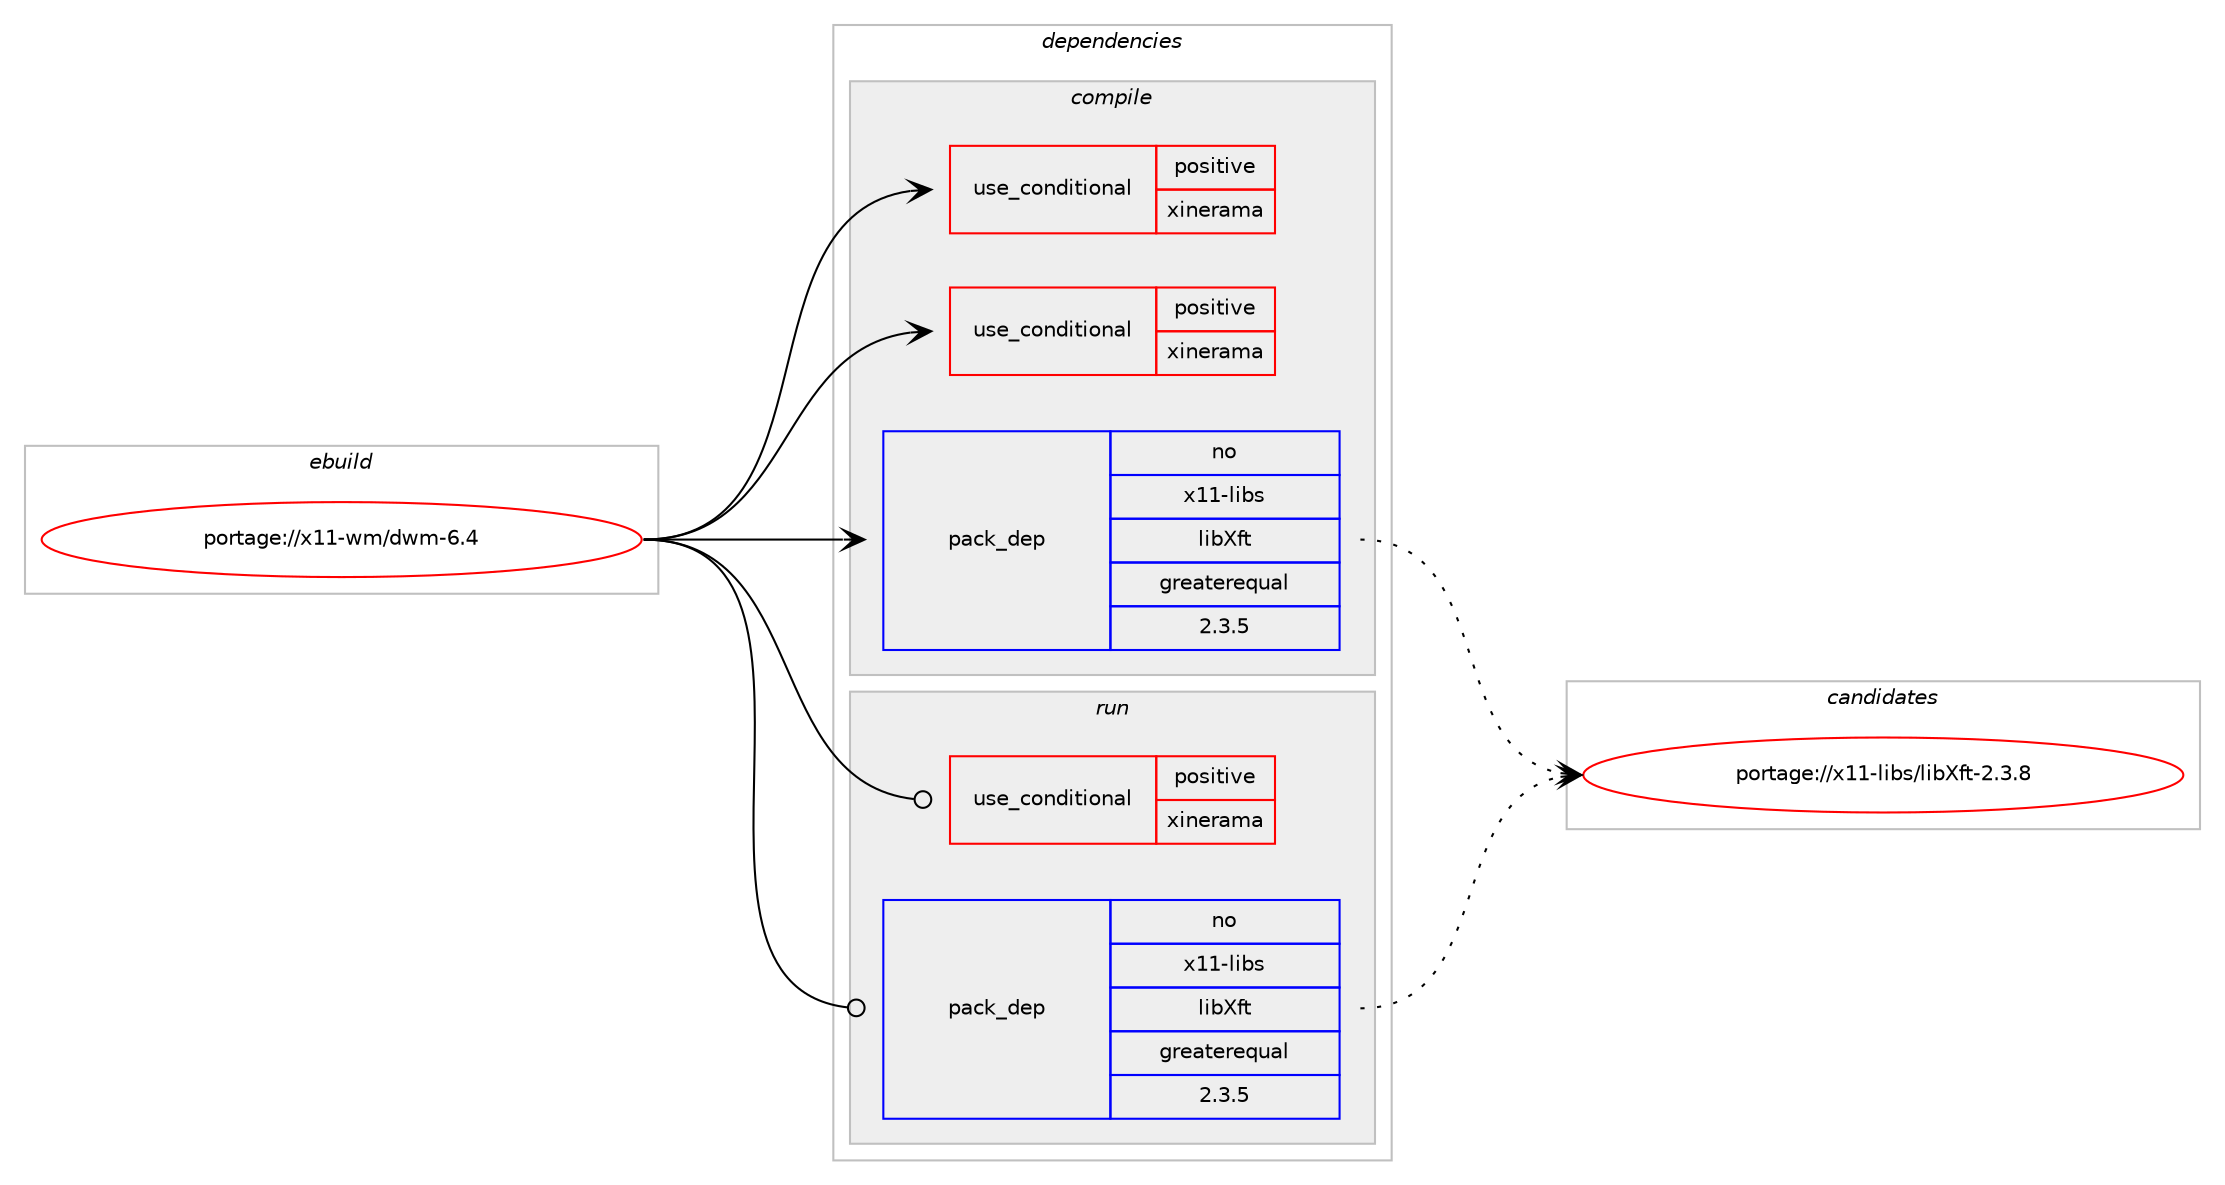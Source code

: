 digraph prolog {

# *************
# Graph options
# *************

newrank=true;
concentrate=true;
compound=true;
graph [rankdir=LR,fontname=Helvetica,fontsize=10,ranksep=1.5];#, ranksep=2.5, nodesep=0.2];
edge  [arrowhead=vee];
node  [fontname=Helvetica,fontsize=10];

# **********
# The ebuild
# **********

subgraph cluster_leftcol {
color=gray;
rank=same;
label=<<i>ebuild</i>>;
id [label="portage://x11-wm/dwm-6.4", color=red, width=4, href="../x11-wm/dwm-6.4.svg"];
}

# ****************
# The dependencies
# ****************

subgraph cluster_midcol {
color=gray;
label=<<i>dependencies</i>>;
subgraph cluster_compile {
fillcolor="#eeeeee";
style=filled;
label=<<i>compile</i>>;
subgraph cond1647 {
dependency3584 [label=<<TABLE BORDER="0" CELLBORDER="1" CELLSPACING="0" CELLPADDING="4"><TR><TD ROWSPAN="3" CELLPADDING="10">use_conditional</TD></TR><TR><TD>positive</TD></TR><TR><TD>xinerama</TD></TR></TABLE>>, shape=none, color=red];
# *** BEGIN UNKNOWN DEPENDENCY TYPE (TODO) ***
# dependency3584 -> package_dependency(portage://x11-wm/dwm-6.4,install,no,x11-base,xorg-proto,none,[,,],[],[])
# *** END UNKNOWN DEPENDENCY TYPE (TODO) ***

}
id:e -> dependency3584:w [weight=20,style="solid",arrowhead="vee"];
subgraph cond1648 {
dependency3585 [label=<<TABLE BORDER="0" CELLBORDER="1" CELLSPACING="0" CELLPADDING="4"><TR><TD ROWSPAN="3" CELLPADDING="10">use_conditional</TD></TR><TR><TD>positive</TD></TR><TR><TD>xinerama</TD></TR></TABLE>>, shape=none, color=red];
# *** BEGIN UNKNOWN DEPENDENCY TYPE (TODO) ***
# dependency3585 -> package_dependency(portage://x11-wm/dwm-6.4,install,no,x11-libs,libXinerama,none,[,,],[],[])
# *** END UNKNOWN DEPENDENCY TYPE (TODO) ***

}
id:e -> dependency3585:w [weight=20,style="solid",arrowhead="vee"];
# *** BEGIN UNKNOWN DEPENDENCY TYPE (TODO) ***
# id -> package_dependency(portage://x11-wm/dwm-6.4,install,no,media-libs,fontconfig,none,[,,],[],[])
# *** END UNKNOWN DEPENDENCY TYPE (TODO) ***

# *** BEGIN UNKNOWN DEPENDENCY TYPE (TODO) ***
# id -> package_dependency(portage://x11-wm/dwm-6.4,install,no,x11-libs,libX11,none,[,,],[],[])
# *** END UNKNOWN DEPENDENCY TYPE (TODO) ***

subgraph pack1803 {
dependency3586 [label=<<TABLE BORDER="0" CELLBORDER="1" CELLSPACING="0" CELLPADDING="4" WIDTH="220"><TR><TD ROWSPAN="6" CELLPADDING="30">pack_dep</TD></TR><TR><TD WIDTH="110">no</TD></TR><TR><TD>x11-libs</TD></TR><TR><TD>libXft</TD></TR><TR><TD>greaterequal</TD></TR><TR><TD>2.3.5</TD></TR></TABLE>>, shape=none, color=blue];
}
id:e -> dependency3586:w [weight=20,style="solid",arrowhead="vee"];
}
subgraph cluster_compileandrun {
fillcolor="#eeeeee";
style=filled;
label=<<i>compile and run</i>>;
}
subgraph cluster_run {
fillcolor="#eeeeee";
style=filled;
label=<<i>run</i>>;
subgraph cond1649 {
dependency3587 [label=<<TABLE BORDER="0" CELLBORDER="1" CELLSPACING="0" CELLPADDING="4"><TR><TD ROWSPAN="3" CELLPADDING="10">use_conditional</TD></TR><TR><TD>positive</TD></TR><TR><TD>xinerama</TD></TR></TABLE>>, shape=none, color=red];
# *** BEGIN UNKNOWN DEPENDENCY TYPE (TODO) ***
# dependency3587 -> package_dependency(portage://x11-wm/dwm-6.4,run,no,x11-libs,libXinerama,none,[,,],[],[])
# *** END UNKNOWN DEPENDENCY TYPE (TODO) ***

}
id:e -> dependency3587:w [weight=20,style="solid",arrowhead="odot"];
# *** BEGIN UNKNOWN DEPENDENCY TYPE (TODO) ***
# id -> package_dependency(portage://x11-wm/dwm-6.4,run,no,media-libs,fontconfig,none,[,,],[],[])
# *** END UNKNOWN DEPENDENCY TYPE (TODO) ***

# *** BEGIN UNKNOWN DEPENDENCY TYPE (TODO) ***
# id -> package_dependency(portage://x11-wm/dwm-6.4,run,no,x11-libs,libX11,none,[,,],[],[])
# *** END UNKNOWN DEPENDENCY TYPE (TODO) ***

subgraph pack1804 {
dependency3588 [label=<<TABLE BORDER="0" CELLBORDER="1" CELLSPACING="0" CELLPADDING="4" WIDTH="220"><TR><TD ROWSPAN="6" CELLPADDING="30">pack_dep</TD></TR><TR><TD WIDTH="110">no</TD></TR><TR><TD>x11-libs</TD></TR><TR><TD>libXft</TD></TR><TR><TD>greaterequal</TD></TR><TR><TD>2.3.5</TD></TR></TABLE>>, shape=none, color=blue];
}
id:e -> dependency3588:w [weight=20,style="solid",arrowhead="odot"];
}
}

# **************
# The candidates
# **************

subgraph cluster_choices {
rank=same;
color=gray;
label=<<i>candidates</i>>;

subgraph choice1803 {
color=black;
nodesep=1;
choice12049494510810598115471081059888102116455046514656 [label="portage://x11-libs/libXft-2.3.8", color=red, width=4,href="../x11-libs/libXft-2.3.8.svg"];
dependency3586:e -> choice12049494510810598115471081059888102116455046514656:w [style=dotted,weight="100"];
}
subgraph choice1804 {
color=black;
nodesep=1;
choice12049494510810598115471081059888102116455046514656 [label="portage://x11-libs/libXft-2.3.8", color=red, width=4,href="../x11-libs/libXft-2.3.8.svg"];
dependency3588:e -> choice12049494510810598115471081059888102116455046514656:w [style=dotted,weight="100"];
}
}

}
